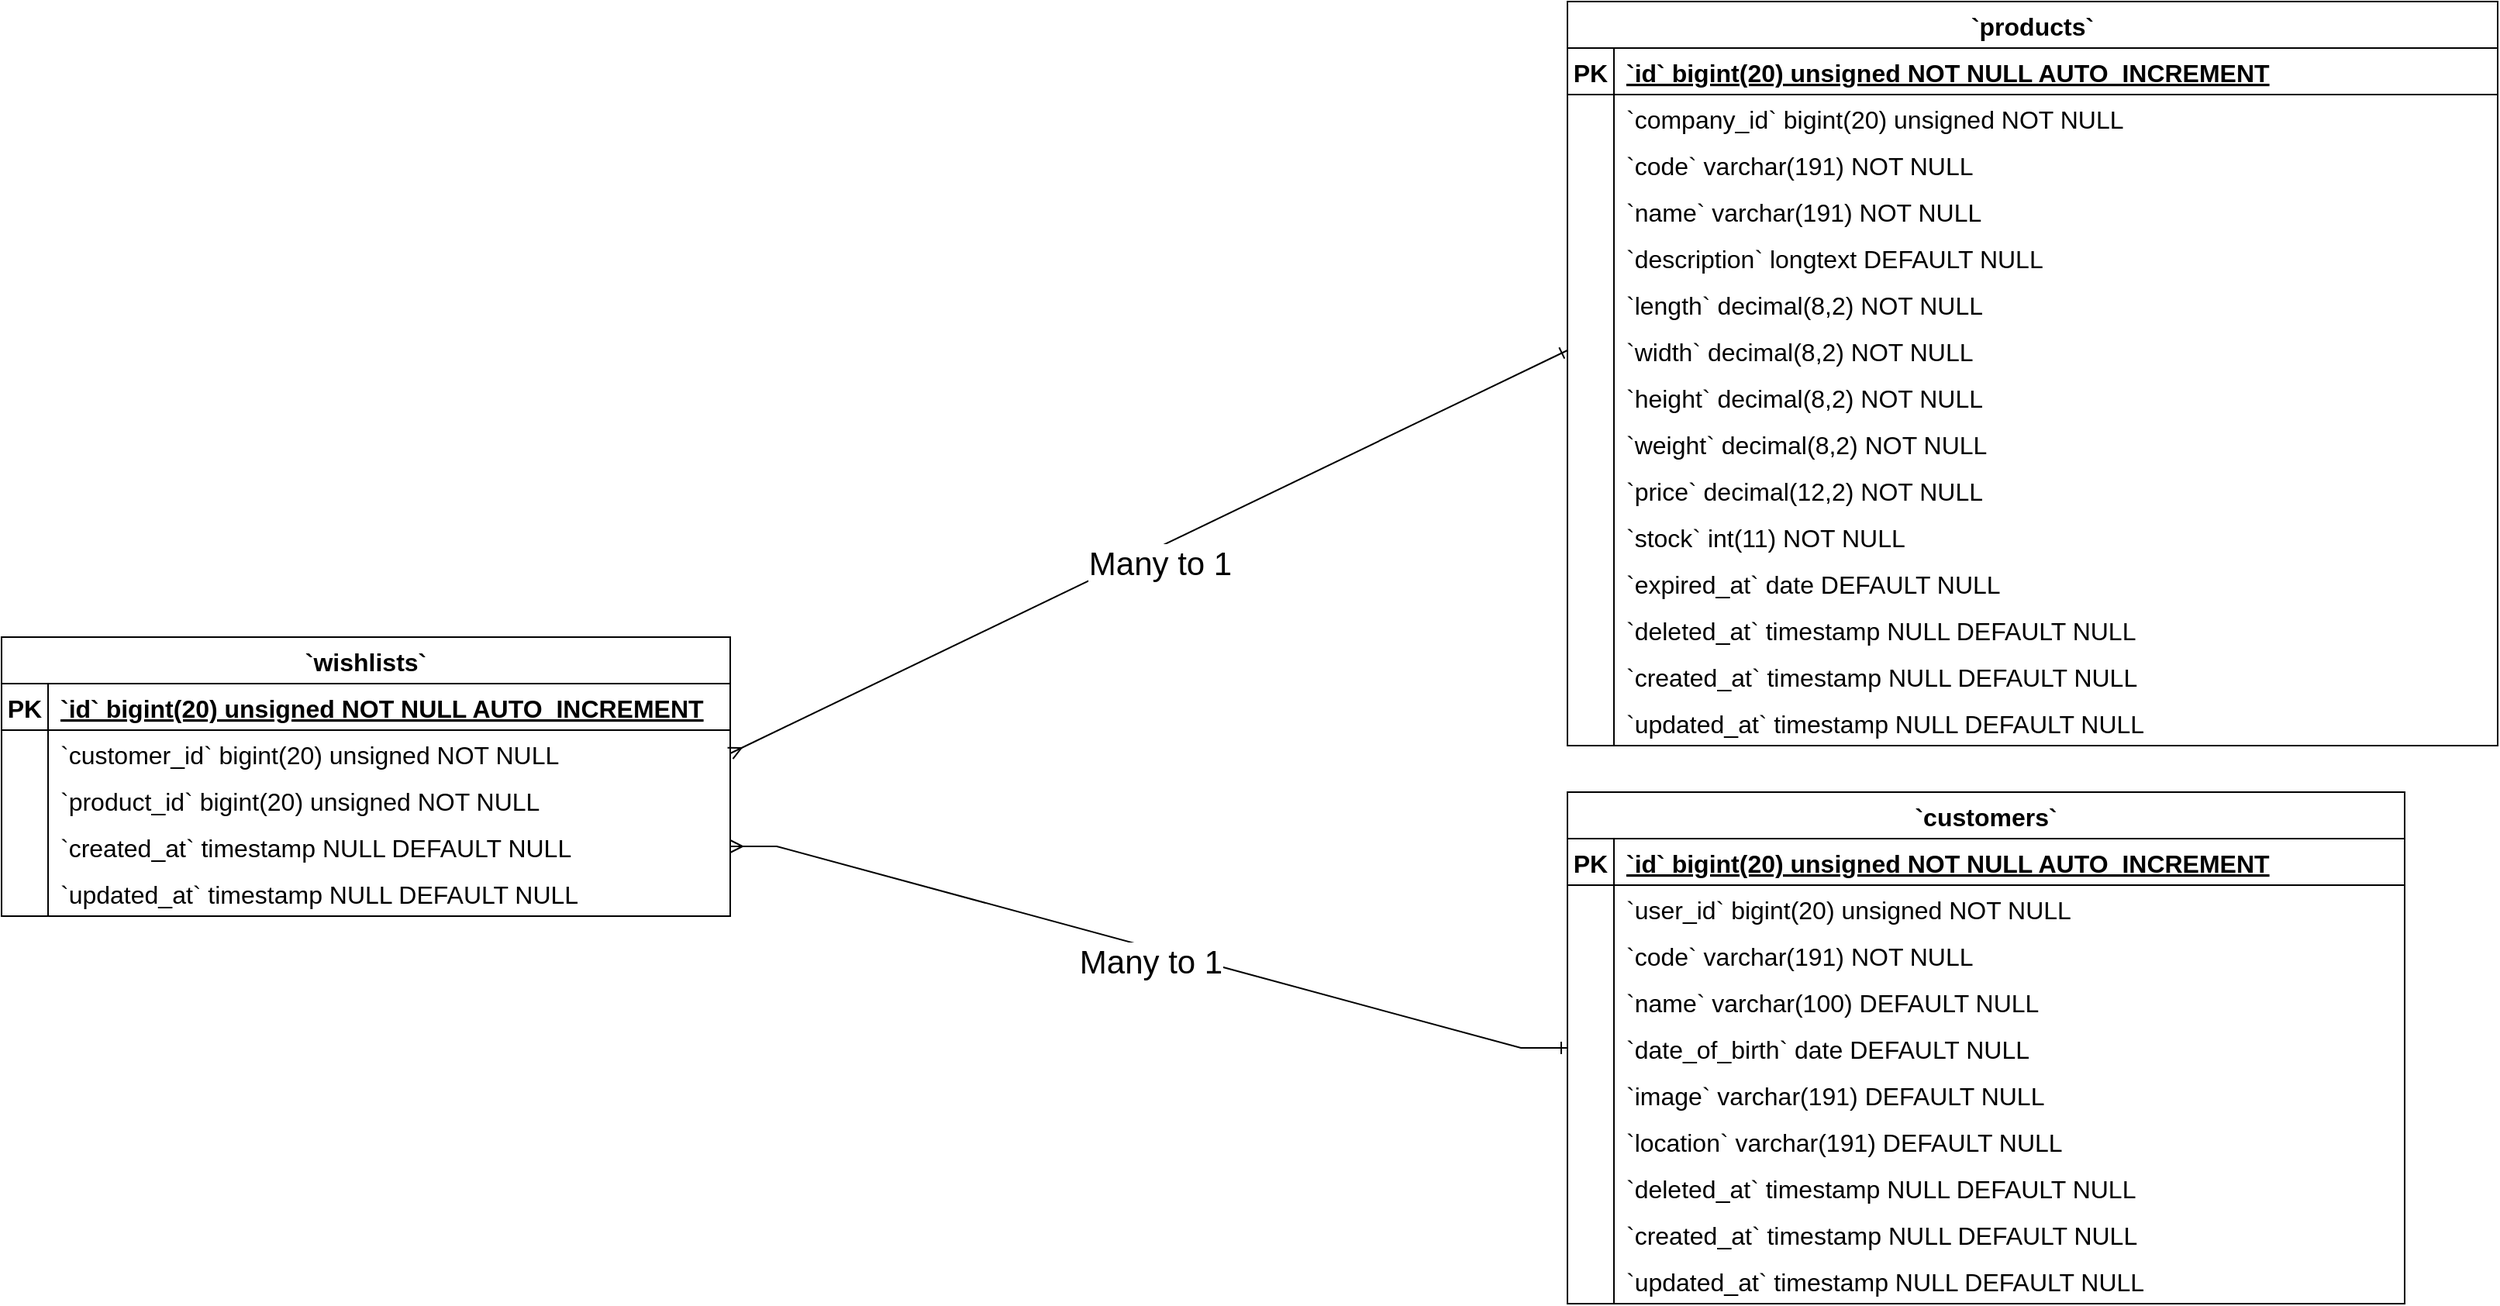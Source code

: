 <mxfile version="24.3.0" type="github">
  <diagram name="Page-1" id="cTg7fm5jRkxxKYKRb6a_">
    <mxGraphModel dx="2284" dy="739" grid="1" gridSize="10" guides="1" tooltips="1" connect="1" arrows="1" fold="1" page="1" pageScale="1" pageWidth="850" pageHeight="1100" math="0" shadow="0">
      <root>
        <mxCell id="0" />
        <mxCell id="1" parent="0" />
        <mxCell id="lL8PIca2jXsSufIU9SgZ-1" value="`wishlists`" style="shape=table;startSize=30;container=1;collapsible=1;childLayout=tableLayout;fixedRows=1;rowLines=0;fontStyle=1;align=center;resizeLast=1;fontSize=16;" parent="1" vertex="1">
          <mxGeometry x="-390" y="430" width="470" height="180" as="geometry" />
        </mxCell>
        <mxCell id="lL8PIca2jXsSufIU9SgZ-2" value="" style="shape=tableRow;horizontal=0;startSize=0;swimlaneHead=0;swimlaneBody=0;fillColor=none;collapsible=0;dropTarget=0;points=[[0,0.5],[1,0.5]];portConstraint=eastwest;strokeColor=inherit;top=0;left=0;right=0;bottom=1;fontSize=16;" parent="lL8PIca2jXsSufIU9SgZ-1" vertex="1">
          <mxGeometry y="30" width="470" height="30" as="geometry" />
        </mxCell>
        <mxCell id="lL8PIca2jXsSufIU9SgZ-3" value="PK" style="shape=partialRectangle;overflow=hidden;connectable=0;fillColor=none;strokeColor=inherit;top=0;left=0;bottom=0;right=0;fontStyle=1;fontSize=16;" parent="lL8PIca2jXsSufIU9SgZ-2" vertex="1">
          <mxGeometry width="30" height="30" as="geometry">
            <mxRectangle width="30" height="30" as="alternateBounds" />
          </mxGeometry>
        </mxCell>
        <mxCell id="lL8PIca2jXsSufIU9SgZ-4" value="`id` bigint(20) unsigned NOT NULL AUTO_INCREMENT" style="shape=partialRectangle;overflow=hidden;connectable=0;fillColor=none;align=left;strokeColor=inherit;top=0;left=0;bottom=0;right=0;spacingLeft=6;fontStyle=5;fontSize=16;" parent="lL8PIca2jXsSufIU9SgZ-2" vertex="1">
          <mxGeometry x="30" width="440" height="30" as="geometry">
            <mxRectangle width="440" height="30" as="alternateBounds" />
          </mxGeometry>
        </mxCell>
        <mxCell id="lL8PIca2jXsSufIU9SgZ-5" value="" style="shape=tableRow;horizontal=0;startSize=0;swimlaneHead=0;swimlaneBody=0;fillColor=none;collapsible=0;dropTarget=0;points=[[0,0.5],[1,0.5]];portConstraint=eastwest;strokeColor=inherit;top=0;left=0;right=0;bottom=0;fontSize=16;" parent="lL8PIca2jXsSufIU9SgZ-1" vertex="1">
          <mxGeometry y="60" width="470" height="30" as="geometry" />
        </mxCell>
        <mxCell id="lL8PIca2jXsSufIU9SgZ-6" value="" style="shape=partialRectangle;overflow=hidden;connectable=0;fillColor=none;strokeColor=inherit;top=0;left=0;bottom=0;right=0;fontSize=16;" parent="lL8PIca2jXsSufIU9SgZ-5" vertex="1">
          <mxGeometry width="30" height="30" as="geometry">
            <mxRectangle width="30" height="30" as="alternateBounds" />
          </mxGeometry>
        </mxCell>
        <mxCell id="lL8PIca2jXsSufIU9SgZ-7" value="`customer_id` bigint(20) unsigned NOT NULL" style="shape=partialRectangle;overflow=hidden;connectable=0;fillColor=none;align=left;strokeColor=inherit;top=0;left=0;bottom=0;right=0;spacingLeft=6;fontSize=16;" parent="lL8PIca2jXsSufIU9SgZ-5" vertex="1">
          <mxGeometry x="30" width="440" height="30" as="geometry">
            <mxRectangle width="440" height="30" as="alternateBounds" />
          </mxGeometry>
        </mxCell>
        <mxCell id="lL8PIca2jXsSufIU9SgZ-8" value="" style="shape=tableRow;horizontal=0;startSize=0;swimlaneHead=0;swimlaneBody=0;fillColor=none;collapsible=0;dropTarget=0;points=[[0,0.5],[1,0.5]];portConstraint=eastwest;strokeColor=inherit;top=0;left=0;right=0;bottom=0;fontSize=16;" parent="lL8PIca2jXsSufIU9SgZ-1" vertex="1">
          <mxGeometry y="90" width="470" height="30" as="geometry" />
        </mxCell>
        <mxCell id="lL8PIca2jXsSufIU9SgZ-9" value="" style="shape=partialRectangle;overflow=hidden;connectable=0;fillColor=none;strokeColor=inherit;top=0;left=0;bottom=0;right=0;fontSize=16;" parent="lL8PIca2jXsSufIU9SgZ-8" vertex="1">
          <mxGeometry width="30" height="30" as="geometry">
            <mxRectangle width="30" height="30" as="alternateBounds" />
          </mxGeometry>
        </mxCell>
        <mxCell id="lL8PIca2jXsSufIU9SgZ-10" value="`product_id` bigint(20) unsigned NOT NULL" style="shape=partialRectangle;overflow=hidden;connectable=0;fillColor=none;align=left;strokeColor=inherit;top=0;left=0;bottom=0;right=0;spacingLeft=6;fontSize=16;" parent="lL8PIca2jXsSufIU9SgZ-8" vertex="1">
          <mxGeometry x="30" width="440" height="30" as="geometry">
            <mxRectangle width="440" height="30" as="alternateBounds" />
          </mxGeometry>
        </mxCell>
        <mxCell id="lL8PIca2jXsSufIU9SgZ-11" value="" style="shape=tableRow;horizontal=0;startSize=0;swimlaneHead=0;swimlaneBody=0;fillColor=none;collapsible=0;dropTarget=0;points=[[0,0.5],[1,0.5]];portConstraint=eastwest;strokeColor=inherit;top=0;left=0;right=0;bottom=0;fontSize=16;" parent="lL8PIca2jXsSufIU9SgZ-1" vertex="1">
          <mxGeometry y="120" width="470" height="30" as="geometry" />
        </mxCell>
        <mxCell id="lL8PIca2jXsSufIU9SgZ-12" value="" style="shape=partialRectangle;overflow=hidden;connectable=0;fillColor=none;strokeColor=inherit;top=0;left=0;bottom=0;right=0;fontSize=16;" parent="lL8PIca2jXsSufIU9SgZ-11" vertex="1">
          <mxGeometry width="30" height="30" as="geometry">
            <mxRectangle width="30" height="30" as="alternateBounds" />
          </mxGeometry>
        </mxCell>
        <mxCell id="lL8PIca2jXsSufIU9SgZ-13" value="`created_at` timestamp NULL DEFAULT NULL" style="shape=partialRectangle;overflow=hidden;connectable=0;fillColor=none;align=left;strokeColor=inherit;top=0;left=0;bottom=0;right=0;spacingLeft=6;fontSize=16;" parent="lL8PIca2jXsSufIU9SgZ-11" vertex="1">
          <mxGeometry x="30" width="440" height="30" as="geometry">
            <mxRectangle width="440" height="30" as="alternateBounds" />
          </mxGeometry>
        </mxCell>
        <mxCell id="lL8PIca2jXsSufIU9SgZ-14" value="" style="shape=tableRow;horizontal=0;startSize=0;swimlaneHead=0;swimlaneBody=0;fillColor=none;collapsible=0;dropTarget=0;points=[[0,0.5],[1,0.5]];portConstraint=eastwest;strokeColor=inherit;top=0;left=0;right=0;bottom=0;fontSize=16;" parent="lL8PIca2jXsSufIU9SgZ-1" vertex="1">
          <mxGeometry y="150" width="470" height="30" as="geometry" />
        </mxCell>
        <mxCell id="lL8PIca2jXsSufIU9SgZ-15" value="" style="shape=partialRectangle;overflow=hidden;connectable=0;fillColor=none;strokeColor=inherit;top=0;left=0;bottom=0;right=0;fontSize=16;" parent="lL8PIca2jXsSufIU9SgZ-14" vertex="1">
          <mxGeometry width="30" height="30" as="geometry">
            <mxRectangle width="30" height="30" as="alternateBounds" />
          </mxGeometry>
        </mxCell>
        <mxCell id="lL8PIca2jXsSufIU9SgZ-16" value="`updated_at` timestamp NULL DEFAULT NULL" style="shape=partialRectangle;overflow=hidden;connectable=0;fillColor=none;align=left;strokeColor=inherit;top=0;left=0;bottom=0;right=0;spacingLeft=6;fontSize=16;" parent="lL8PIca2jXsSufIU9SgZ-14" vertex="1">
          <mxGeometry x="30" width="440" height="30" as="geometry">
            <mxRectangle width="440" height="30" as="alternateBounds" />
          </mxGeometry>
        </mxCell>
        <mxCell id="lL8PIca2jXsSufIU9SgZ-29" value="`customers`" style="shape=table;startSize=30;container=1;collapsible=1;childLayout=tableLayout;fixedRows=1;rowLines=0;fontStyle=1;align=center;resizeLast=1;fontSize=16;" parent="1" vertex="1">
          <mxGeometry x="620" y="530" width="540" height="330" as="geometry" />
        </mxCell>
        <mxCell id="lL8PIca2jXsSufIU9SgZ-30" value="" style="shape=tableRow;horizontal=0;startSize=0;swimlaneHead=0;swimlaneBody=0;fillColor=none;collapsible=0;dropTarget=0;points=[[0,0.5],[1,0.5]];portConstraint=eastwest;strokeColor=inherit;top=0;left=0;right=0;bottom=1;fontSize=16;" parent="lL8PIca2jXsSufIU9SgZ-29" vertex="1">
          <mxGeometry y="30" width="540" height="30" as="geometry" />
        </mxCell>
        <mxCell id="lL8PIca2jXsSufIU9SgZ-31" value="PK" style="shape=partialRectangle;overflow=hidden;connectable=0;fillColor=none;strokeColor=inherit;top=0;left=0;bottom=0;right=0;fontStyle=1;fontSize=16;" parent="lL8PIca2jXsSufIU9SgZ-30" vertex="1">
          <mxGeometry width="30" height="30" as="geometry">
            <mxRectangle width="30" height="30" as="alternateBounds" />
          </mxGeometry>
        </mxCell>
        <mxCell id="lL8PIca2jXsSufIU9SgZ-32" value="`id` bigint(20) unsigned NOT NULL AUTO_INCREMENT" style="shape=partialRectangle;overflow=hidden;connectable=0;fillColor=none;align=left;strokeColor=inherit;top=0;left=0;bottom=0;right=0;spacingLeft=6;fontStyle=5;fontSize=16;" parent="lL8PIca2jXsSufIU9SgZ-30" vertex="1">
          <mxGeometry x="30" width="510" height="30" as="geometry">
            <mxRectangle width="510" height="30" as="alternateBounds" />
          </mxGeometry>
        </mxCell>
        <mxCell id="lL8PIca2jXsSufIU9SgZ-33" value="" style="shape=tableRow;horizontal=0;startSize=0;swimlaneHead=0;swimlaneBody=0;fillColor=none;collapsible=0;dropTarget=0;points=[[0,0.5],[1,0.5]];portConstraint=eastwest;strokeColor=inherit;top=0;left=0;right=0;bottom=0;fontSize=16;" parent="lL8PIca2jXsSufIU9SgZ-29" vertex="1">
          <mxGeometry y="60" width="540" height="30" as="geometry" />
        </mxCell>
        <mxCell id="lL8PIca2jXsSufIU9SgZ-34" value="" style="shape=partialRectangle;overflow=hidden;connectable=0;fillColor=none;strokeColor=inherit;top=0;left=0;bottom=0;right=0;fontSize=16;" parent="lL8PIca2jXsSufIU9SgZ-33" vertex="1">
          <mxGeometry width="30" height="30" as="geometry">
            <mxRectangle width="30" height="30" as="alternateBounds" />
          </mxGeometry>
        </mxCell>
        <mxCell id="lL8PIca2jXsSufIU9SgZ-35" value="`user_id` bigint(20) unsigned NOT NULL" style="shape=partialRectangle;overflow=hidden;connectable=0;fillColor=none;align=left;strokeColor=inherit;top=0;left=0;bottom=0;right=0;spacingLeft=6;fontSize=16;" parent="lL8PIca2jXsSufIU9SgZ-33" vertex="1">
          <mxGeometry x="30" width="510" height="30" as="geometry">
            <mxRectangle width="510" height="30" as="alternateBounds" />
          </mxGeometry>
        </mxCell>
        <mxCell id="lL8PIca2jXsSufIU9SgZ-36" value="" style="shape=tableRow;horizontal=0;startSize=0;swimlaneHead=0;swimlaneBody=0;fillColor=none;collapsible=0;dropTarget=0;points=[[0,0.5],[1,0.5]];portConstraint=eastwest;strokeColor=inherit;top=0;left=0;right=0;bottom=0;fontSize=16;" parent="lL8PIca2jXsSufIU9SgZ-29" vertex="1">
          <mxGeometry y="90" width="540" height="30" as="geometry" />
        </mxCell>
        <mxCell id="lL8PIca2jXsSufIU9SgZ-37" value="" style="shape=partialRectangle;overflow=hidden;connectable=0;fillColor=none;strokeColor=inherit;top=0;left=0;bottom=0;right=0;fontSize=16;" parent="lL8PIca2jXsSufIU9SgZ-36" vertex="1">
          <mxGeometry width="30" height="30" as="geometry">
            <mxRectangle width="30" height="30" as="alternateBounds" />
          </mxGeometry>
        </mxCell>
        <mxCell id="lL8PIca2jXsSufIU9SgZ-38" value="`code` varchar(191) NOT NULL" style="shape=partialRectangle;overflow=hidden;connectable=0;fillColor=none;align=left;strokeColor=inherit;top=0;left=0;bottom=0;right=0;spacingLeft=6;fontSize=16;" parent="lL8PIca2jXsSufIU9SgZ-36" vertex="1">
          <mxGeometry x="30" width="510" height="30" as="geometry">
            <mxRectangle width="510" height="30" as="alternateBounds" />
          </mxGeometry>
        </mxCell>
        <mxCell id="lL8PIca2jXsSufIU9SgZ-39" value="" style="shape=tableRow;horizontal=0;startSize=0;swimlaneHead=0;swimlaneBody=0;fillColor=none;collapsible=0;dropTarget=0;points=[[0,0.5],[1,0.5]];portConstraint=eastwest;strokeColor=inherit;top=0;left=0;right=0;bottom=0;fontSize=16;" parent="lL8PIca2jXsSufIU9SgZ-29" vertex="1">
          <mxGeometry y="120" width="540" height="30" as="geometry" />
        </mxCell>
        <mxCell id="lL8PIca2jXsSufIU9SgZ-40" value="" style="shape=partialRectangle;overflow=hidden;connectable=0;fillColor=none;strokeColor=inherit;top=0;left=0;bottom=0;right=0;fontSize=16;" parent="lL8PIca2jXsSufIU9SgZ-39" vertex="1">
          <mxGeometry width="30" height="30" as="geometry">
            <mxRectangle width="30" height="30" as="alternateBounds" />
          </mxGeometry>
        </mxCell>
        <mxCell id="lL8PIca2jXsSufIU9SgZ-41" value="`name` varchar(100) DEFAULT NULL" style="shape=partialRectangle;overflow=hidden;connectable=0;fillColor=none;align=left;strokeColor=inherit;top=0;left=0;bottom=0;right=0;spacingLeft=6;fontSize=16;" parent="lL8PIca2jXsSufIU9SgZ-39" vertex="1">
          <mxGeometry x="30" width="510" height="30" as="geometry">
            <mxRectangle width="510" height="30" as="alternateBounds" />
          </mxGeometry>
        </mxCell>
        <mxCell id="lL8PIca2jXsSufIU9SgZ-42" value="" style="shape=tableRow;horizontal=0;startSize=0;swimlaneHead=0;swimlaneBody=0;fillColor=none;collapsible=0;dropTarget=0;points=[[0,0.5],[1,0.5]];portConstraint=eastwest;strokeColor=inherit;top=0;left=0;right=0;bottom=0;fontSize=16;" parent="lL8PIca2jXsSufIU9SgZ-29" vertex="1">
          <mxGeometry y="150" width="540" height="30" as="geometry" />
        </mxCell>
        <mxCell id="lL8PIca2jXsSufIU9SgZ-43" value="" style="shape=partialRectangle;overflow=hidden;connectable=0;fillColor=none;strokeColor=inherit;top=0;left=0;bottom=0;right=0;fontSize=16;" parent="lL8PIca2jXsSufIU9SgZ-42" vertex="1">
          <mxGeometry width="30" height="30" as="geometry">
            <mxRectangle width="30" height="30" as="alternateBounds" />
          </mxGeometry>
        </mxCell>
        <mxCell id="lL8PIca2jXsSufIU9SgZ-44" value="`date_of_birth` date DEFAULT NULL" style="shape=partialRectangle;overflow=hidden;connectable=0;fillColor=none;align=left;strokeColor=inherit;top=0;left=0;bottom=0;right=0;spacingLeft=6;fontSize=16;" parent="lL8PIca2jXsSufIU9SgZ-42" vertex="1">
          <mxGeometry x="30" width="510" height="30" as="geometry">
            <mxRectangle width="510" height="30" as="alternateBounds" />
          </mxGeometry>
        </mxCell>
        <mxCell id="lL8PIca2jXsSufIU9SgZ-45" value="" style="shape=tableRow;horizontal=0;startSize=0;swimlaneHead=0;swimlaneBody=0;fillColor=none;collapsible=0;dropTarget=0;points=[[0,0.5],[1,0.5]];portConstraint=eastwest;strokeColor=inherit;top=0;left=0;right=0;bottom=0;fontSize=16;" parent="lL8PIca2jXsSufIU9SgZ-29" vertex="1">
          <mxGeometry y="180" width="540" height="30" as="geometry" />
        </mxCell>
        <mxCell id="lL8PIca2jXsSufIU9SgZ-46" value="" style="shape=partialRectangle;overflow=hidden;connectable=0;fillColor=none;strokeColor=inherit;top=0;left=0;bottom=0;right=0;fontSize=16;" parent="lL8PIca2jXsSufIU9SgZ-45" vertex="1">
          <mxGeometry width="30" height="30" as="geometry">
            <mxRectangle width="30" height="30" as="alternateBounds" />
          </mxGeometry>
        </mxCell>
        <mxCell id="lL8PIca2jXsSufIU9SgZ-47" value="`image` varchar(191) DEFAULT NULL" style="shape=partialRectangle;overflow=hidden;connectable=0;fillColor=none;align=left;strokeColor=inherit;top=0;left=0;bottom=0;right=0;spacingLeft=6;fontSize=16;" parent="lL8PIca2jXsSufIU9SgZ-45" vertex="1">
          <mxGeometry x="30" width="510" height="30" as="geometry">
            <mxRectangle width="510" height="30" as="alternateBounds" />
          </mxGeometry>
        </mxCell>
        <mxCell id="lL8PIca2jXsSufIU9SgZ-48" value="" style="shape=tableRow;horizontal=0;startSize=0;swimlaneHead=0;swimlaneBody=0;fillColor=none;collapsible=0;dropTarget=0;points=[[0,0.5],[1,0.5]];portConstraint=eastwest;strokeColor=inherit;top=0;left=0;right=0;bottom=0;fontSize=16;" parent="lL8PIca2jXsSufIU9SgZ-29" vertex="1">
          <mxGeometry y="210" width="540" height="30" as="geometry" />
        </mxCell>
        <mxCell id="lL8PIca2jXsSufIU9SgZ-49" value="" style="shape=partialRectangle;overflow=hidden;connectable=0;fillColor=none;strokeColor=inherit;top=0;left=0;bottom=0;right=0;fontSize=16;" parent="lL8PIca2jXsSufIU9SgZ-48" vertex="1">
          <mxGeometry width="30" height="30" as="geometry">
            <mxRectangle width="30" height="30" as="alternateBounds" />
          </mxGeometry>
        </mxCell>
        <mxCell id="lL8PIca2jXsSufIU9SgZ-50" value="`location` varchar(191) DEFAULT NULL" style="shape=partialRectangle;overflow=hidden;connectable=0;fillColor=none;align=left;strokeColor=inherit;top=0;left=0;bottom=0;right=0;spacingLeft=6;fontSize=16;" parent="lL8PIca2jXsSufIU9SgZ-48" vertex="1">
          <mxGeometry x="30" width="510" height="30" as="geometry">
            <mxRectangle width="510" height="30" as="alternateBounds" />
          </mxGeometry>
        </mxCell>
        <mxCell id="lL8PIca2jXsSufIU9SgZ-51" value="" style="shape=tableRow;horizontal=0;startSize=0;swimlaneHead=0;swimlaneBody=0;fillColor=none;collapsible=0;dropTarget=0;points=[[0,0.5],[1,0.5]];portConstraint=eastwest;strokeColor=inherit;top=0;left=0;right=0;bottom=0;fontSize=16;" parent="lL8PIca2jXsSufIU9SgZ-29" vertex="1">
          <mxGeometry y="240" width="540" height="30" as="geometry" />
        </mxCell>
        <mxCell id="lL8PIca2jXsSufIU9SgZ-52" value="" style="shape=partialRectangle;overflow=hidden;connectable=0;fillColor=none;strokeColor=inherit;top=0;left=0;bottom=0;right=0;fontSize=16;" parent="lL8PIca2jXsSufIU9SgZ-51" vertex="1">
          <mxGeometry width="30" height="30" as="geometry">
            <mxRectangle width="30" height="30" as="alternateBounds" />
          </mxGeometry>
        </mxCell>
        <mxCell id="lL8PIca2jXsSufIU9SgZ-53" value="`deleted_at` timestamp NULL DEFAULT NULL" style="shape=partialRectangle;overflow=hidden;connectable=0;fillColor=none;align=left;strokeColor=inherit;top=0;left=0;bottom=0;right=0;spacingLeft=6;fontSize=16;" parent="lL8PIca2jXsSufIU9SgZ-51" vertex="1">
          <mxGeometry x="30" width="510" height="30" as="geometry">
            <mxRectangle width="510" height="30" as="alternateBounds" />
          </mxGeometry>
        </mxCell>
        <mxCell id="lL8PIca2jXsSufIU9SgZ-54" value="" style="shape=tableRow;horizontal=0;startSize=0;swimlaneHead=0;swimlaneBody=0;fillColor=none;collapsible=0;dropTarget=0;points=[[0,0.5],[1,0.5]];portConstraint=eastwest;strokeColor=inherit;top=0;left=0;right=0;bottom=0;fontSize=16;" parent="lL8PIca2jXsSufIU9SgZ-29" vertex="1">
          <mxGeometry y="270" width="540" height="30" as="geometry" />
        </mxCell>
        <mxCell id="lL8PIca2jXsSufIU9SgZ-55" value="" style="shape=partialRectangle;overflow=hidden;connectable=0;fillColor=none;strokeColor=inherit;top=0;left=0;bottom=0;right=0;fontSize=16;" parent="lL8PIca2jXsSufIU9SgZ-54" vertex="1">
          <mxGeometry width="30" height="30" as="geometry">
            <mxRectangle width="30" height="30" as="alternateBounds" />
          </mxGeometry>
        </mxCell>
        <mxCell id="lL8PIca2jXsSufIU9SgZ-56" value="`created_at` timestamp NULL DEFAULT NULL" style="shape=partialRectangle;overflow=hidden;connectable=0;fillColor=none;align=left;strokeColor=inherit;top=0;left=0;bottom=0;right=0;spacingLeft=6;fontSize=16;" parent="lL8PIca2jXsSufIU9SgZ-54" vertex="1">
          <mxGeometry x="30" width="510" height="30" as="geometry">
            <mxRectangle width="510" height="30" as="alternateBounds" />
          </mxGeometry>
        </mxCell>
        <mxCell id="lL8PIca2jXsSufIU9SgZ-57" value="" style="shape=tableRow;horizontal=0;startSize=0;swimlaneHead=0;swimlaneBody=0;fillColor=none;collapsible=0;dropTarget=0;points=[[0,0.5],[1,0.5]];portConstraint=eastwest;strokeColor=inherit;top=0;left=0;right=0;bottom=0;fontSize=16;" parent="lL8PIca2jXsSufIU9SgZ-29" vertex="1">
          <mxGeometry y="300" width="540" height="30" as="geometry" />
        </mxCell>
        <mxCell id="lL8PIca2jXsSufIU9SgZ-58" value="" style="shape=partialRectangle;overflow=hidden;connectable=0;fillColor=none;strokeColor=inherit;top=0;left=0;bottom=0;right=0;fontSize=16;" parent="lL8PIca2jXsSufIU9SgZ-57" vertex="1">
          <mxGeometry width="30" height="30" as="geometry">
            <mxRectangle width="30" height="30" as="alternateBounds" />
          </mxGeometry>
        </mxCell>
        <mxCell id="lL8PIca2jXsSufIU9SgZ-59" value="`updated_at` timestamp NULL DEFAULT NULL" style="shape=partialRectangle;overflow=hidden;connectable=0;fillColor=none;align=left;strokeColor=inherit;top=0;left=0;bottom=0;right=0;spacingLeft=6;fontSize=16;" parent="lL8PIca2jXsSufIU9SgZ-57" vertex="1">
          <mxGeometry x="30" width="510" height="30" as="geometry">
            <mxRectangle width="510" height="30" as="alternateBounds" />
          </mxGeometry>
        </mxCell>
        <mxCell id="lL8PIca2jXsSufIU9SgZ-69" value="`products`" style="shape=table;startSize=30;container=1;collapsible=1;childLayout=tableLayout;fixedRows=1;rowLines=0;fontStyle=1;align=center;resizeLast=1;fontSize=16;" parent="1" vertex="1">
          <mxGeometry x="620" y="20" width="600" height="480" as="geometry" />
        </mxCell>
        <mxCell id="lL8PIca2jXsSufIU9SgZ-70" value="" style="shape=tableRow;horizontal=0;startSize=0;swimlaneHead=0;swimlaneBody=0;fillColor=none;collapsible=0;dropTarget=0;points=[[0,0.5],[1,0.5]];portConstraint=eastwest;strokeColor=inherit;top=0;left=0;right=0;bottom=1;fontSize=16;" parent="lL8PIca2jXsSufIU9SgZ-69" vertex="1">
          <mxGeometry y="30" width="600" height="30" as="geometry" />
        </mxCell>
        <mxCell id="lL8PIca2jXsSufIU9SgZ-71" value="PK" style="shape=partialRectangle;overflow=hidden;connectable=0;fillColor=none;strokeColor=inherit;top=0;left=0;bottom=0;right=0;fontStyle=1;fontSize=16;" parent="lL8PIca2jXsSufIU9SgZ-70" vertex="1">
          <mxGeometry width="30" height="30" as="geometry">
            <mxRectangle width="30" height="30" as="alternateBounds" />
          </mxGeometry>
        </mxCell>
        <mxCell id="lL8PIca2jXsSufIU9SgZ-72" value="`id` bigint(20) unsigned NOT NULL AUTO_INCREMENT" style="shape=partialRectangle;overflow=hidden;connectable=0;fillColor=none;align=left;strokeColor=inherit;top=0;left=0;bottom=0;right=0;spacingLeft=6;fontStyle=5;fontSize=16;" parent="lL8PIca2jXsSufIU9SgZ-70" vertex="1">
          <mxGeometry x="30" width="570" height="30" as="geometry">
            <mxRectangle width="570" height="30" as="alternateBounds" />
          </mxGeometry>
        </mxCell>
        <mxCell id="lL8PIca2jXsSufIU9SgZ-73" value="" style="shape=tableRow;horizontal=0;startSize=0;swimlaneHead=0;swimlaneBody=0;fillColor=none;collapsible=0;dropTarget=0;points=[[0,0.5],[1,0.5]];portConstraint=eastwest;strokeColor=inherit;top=0;left=0;right=0;bottom=0;fontSize=16;" parent="lL8PIca2jXsSufIU9SgZ-69" vertex="1">
          <mxGeometry y="60" width="600" height="30" as="geometry" />
        </mxCell>
        <mxCell id="lL8PIca2jXsSufIU9SgZ-74" value="" style="shape=partialRectangle;overflow=hidden;connectable=0;fillColor=none;strokeColor=inherit;top=0;left=0;bottom=0;right=0;fontSize=16;" parent="lL8PIca2jXsSufIU9SgZ-73" vertex="1">
          <mxGeometry width="30" height="30" as="geometry">
            <mxRectangle width="30" height="30" as="alternateBounds" />
          </mxGeometry>
        </mxCell>
        <mxCell id="lL8PIca2jXsSufIU9SgZ-75" value="`company_id` bigint(20) unsigned NOT NULL" style="shape=partialRectangle;overflow=hidden;connectable=0;fillColor=none;align=left;strokeColor=inherit;top=0;left=0;bottom=0;right=0;spacingLeft=6;fontSize=16;" parent="lL8PIca2jXsSufIU9SgZ-73" vertex="1">
          <mxGeometry x="30" width="570" height="30" as="geometry">
            <mxRectangle width="570" height="30" as="alternateBounds" />
          </mxGeometry>
        </mxCell>
        <mxCell id="lL8PIca2jXsSufIU9SgZ-76" value="" style="shape=tableRow;horizontal=0;startSize=0;swimlaneHead=0;swimlaneBody=0;fillColor=none;collapsible=0;dropTarget=0;points=[[0,0.5],[1,0.5]];portConstraint=eastwest;strokeColor=inherit;top=0;left=0;right=0;bottom=0;fontSize=16;" parent="lL8PIca2jXsSufIU9SgZ-69" vertex="1">
          <mxGeometry y="90" width="600" height="30" as="geometry" />
        </mxCell>
        <mxCell id="lL8PIca2jXsSufIU9SgZ-77" value="" style="shape=partialRectangle;overflow=hidden;connectable=0;fillColor=none;strokeColor=inherit;top=0;left=0;bottom=0;right=0;fontSize=16;" parent="lL8PIca2jXsSufIU9SgZ-76" vertex="1">
          <mxGeometry width="30" height="30" as="geometry">
            <mxRectangle width="30" height="30" as="alternateBounds" />
          </mxGeometry>
        </mxCell>
        <mxCell id="lL8PIca2jXsSufIU9SgZ-78" value="`code` varchar(191) NOT NULL" style="shape=partialRectangle;overflow=hidden;connectable=0;fillColor=none;align=left;strokeColor=inherit;top=0;left=0;bottom=0;right=0;spacingLeft=6;fontSize=16;" parent="lL8PIca2jXsSufIU9SgZ-76" vertex="1">
          <mxGeometry x="30" width="570" height="30" as="geometry">
            <mxRectangle width="570" height="30" as="alternateBounds" />
          </mxGeometry>
        </mxCell>
        <mxCell id="lL8PIca2jXsSufIU9SgZ-79" value="" style="shape=tableRow;horizontal=0;startSize=0;swimlaneHead=0;swimlaneBody=0;fillColor=none;collapsible=0;dropTarget=0;points=[[0,0.5],[1,0.5]];portConstraint=eastwest;strokeColor=inherit;top=0;left=0;right=0;bottom=0;fontSize=16;" parent="lL8PIca2jXsSufIU9SgZ-69" vertex="1">
          <mxGeometry y="120" width="600" height="30" as="geometry" />
        </mxCell>
        <mxCell id="lL8PIca2jXsSufIU9SgZ-80" value="" style="shape=partialRectangle;overflow=hidden;connectable=0;fillColor=none;strokeColor=inherit;top=0;left=0;bottom=0;right=0;fontSize=16;" parent="lL8PIca2jXsSufIU9SgZ-79" vertex="1">
          <mxGeometry width="30" height="30" as="geometry">
            <mxRectangle width="30" height="30" as="alternateBounds" />
          </mxGeometry>
        </mxCell>
        <mxCell id="lL8PIca2jXsSufIU9SgZ-81" value="`name` varchar(191) NOT NULL" style="shape=partialRectangle;overflow=hidden;connectable=0;fillColor=none;align=left;strokeColor=inherit;top=0;left=0;bottom=0;right=0;spacingLeft=6;fontSize=16;" parent="lL8PIca2jXsSufIU9SgZ-79" vertex="1">
          <mxGeometry x="30" width="570" height="30" as="geometry">
            <mxRectangle width="570" height="30" as="alternateBounds" />
          </mxGeometry>
        </mxCell>
        <mxCell id="lL8PIca2jXsSufIU9SgZ-82" value="" style="shape=tableRow;horizontal=0;startSize=0;swimlaneHead=0;swimlaneBody=0;fillColor=none;collapsible=0;dropTarget=0;points=[[0,0.5],[1,0.5]];portConstraint=eastwest;strokeColor=inherit;top=0;left=0;right=0;bottom=0;fontSize=16;" parent="lL8PIca2jXsSufIU9SgZ-69" vertex="1">
          <mxGeometry y="150" width="600" height="30" as="geometry" />
        </mxCell>
        <mxCell id="lL8PIca2jXsSufIU9SgZ-83" value="" style="shape=partialRectangle;overflow=hidden;connectable=0;fillColor=none;strokeColor=inherit;top=0;left=0;bottom=0;right=0;fontSize=16;" parent="lL8PIca2jXsSufIU9SgZ-82" vertex="1">
          <mxGeometry width="30" height="30" as="geometry">
            <mxRectangle width="30" height="30" as="alternateBounds" />
          </mxGeometry>
        </mxCell>
        <mxCell id="lL8PIca2jXsSufIU9SgZ-84" value="`description` longtext DEFAULT NULL" style="shape=partialRectangle;overflow=hidden;connectable=0;fillColor=none;align=left;strokeColor=inherit;top=0;left=0;bottom=0;right=0;spacingLeft=6;fontSize=16;" parent="lL8PIca2jXsSufIU9SgZ-82" vertex="1">
          <mxGeometry x="30" width="570" height="30" as="geometry">
            <mxRectangle width="570" height="30" as="alternateBounds" />
          </mxGeometry>
        </mxCell>
        <mxCell id="lL8PIca2jXsSufIU9SgZ-85" value="" style="shape=tableRow;horizontal=0;startSize=0;swimlaneHead=0;swimlaneBody=0;fillColor=none;collapsible=0;dropTarget=0;points=[[0,0.5],[1,0.5]];portConstraint=eastwest;strokeColor=inherit;top=0;left=0;right=0;bottom=0;fontSize=16;" parent="lL8PIca2jXsSufIU9SgZ-69" vertex="1">
          <mxGeometry y="180" width="600" height="30" as="geometry" />
        </mxCell>
        <mxCell id="lL8PIca2jXsSufIU9SgZ-86" value="" style="shape=partialRectangle;overflow=hidden;connectable=0;fillColor=none;strokeColor=inherit;top=0;left=0;bottom=0;right=0;fontSize=16;" parent="lL8PIca2jXsSufIU9SgZ-85" vertex="1">
          <mxGeometry width="30" height="30" as="geometry">
            <mxRectangle width="30" height="30" as="alternateBounds" />
          </mxGeometry>
        </mxCell>
        <mxCell id="lL8PIca2jXsSufIU9SgZ-87" value="`length` decimal(8,2) NOT NULL" style="shape=partialRectangle;overflow=hidden;connectable=0;fillColor=none;align=left;strokeColor=inherit;top=0;left=0;bottom=0;right=0;spacingLeft=6;fontSize=16;" parent="lL8PIca2jXsSufIU9SgZ-85" vertex="1">
          <mxGeometry x="30" width="570" height="30" as="geometry">
            <mxRectangle width="570" height="30" as="alternateBounds" />
          </mxGeometry>
        </mxCell>
        <mxCell id="lL8PIca2jXsSufIU9SgZ-88" value="" style="shape=tableRow;horizontal=0;startSize=0;swimlaneHead=0;swimlaneBody=0;fillColor=none;collapsible=0;dropTarget=0;points=[[0,0.5],[1,0.5]];portConstraint=eastwest;strokeColor=inherit;top=0;left=0;right=0;bottom=0;fontSize=16;" parent="lL8PIca2jXsSufIU9SgZ-69" vertex="1">
          <mxGeometry y="210" width="600" height="30" as="geometry" />
        </mxCell>
        <mxCell id="lL8PIca2jXsSufIU9SgZ-89" value="" style="shape=partialRectangle;overflow=hidden;connectable=0;fillColor=none;strokeColor=inherit;top=0;left=0;bottom=0;right=0;fontSize=16;" parent="lL8PIca2jXsSufIU9SgZ-88" vertex="1">
          <mxGeometry width="30" height="30" as="geometry">
            <mxRectangle width="30" height="30" as="alternateBounds" />
          </mxGeometry>
        </mxCell>
        <mxCell id="lL8PIca2jXsSufIU9SgZ-90" value="`width` decimal(8,2) NOT NULL" style="shape=partialRectangle;overflow=hidden;connectable=0;fillColor=none;align=left;strokeColor=inherit;top=0;left=0;bottom=0;right=0;spacingLeft=6;fontSize=16;" parent="lL8PIca2jXsSufIU9SgZ-88" vertex="1">
          <mxGeometry x="30" width="570" height="30" as="geometry">
            <mxRectangle width="570" height="30" as="alternateBounds" />
          </mxGeometry>
        </mxCell>
        <mxCell id="lL8PIca2jXsSufIU9SgZ-91" value="" style="shape=tableRow;horizontal=0;startSize=0;swimlaneHead=0;swimlaneBody=0;fillColor=none;collapsible=0;dropTarget=0;points=[[0,0.5],[1,0.5]];portConstraint=eastwest;strokeColor=inherit;top=0;left=0;right=0;bottom=0;fontSize=16;" parent="lL8PIca2jXsSufIU9SgZ-69" vertex="1">
          <mxGeometry y="240" width="600" height="30" as="geometry" />
        </mxCell>
        <mxCell id="lL8PIca2jXsSufIU9SgZ-92" value="" style="shape=partialRectangle;overflow=hidden;connectable=0;fillColor=none;strokeColor=inherit;top=0;left=0;bottom=0;right=0;fontSize=16;" parent="lL8PIca2jXsSufIU9SgZ-91" vertex="1">
          <mxGeometry width="30" height="30" as="geometry">
            <mxRectangle width="30" height="30" as="alternateBounds" />
          </mxGeometry>
        </mxCell>
        <mxCell id="lL8PIca2jXsSufIU9SgZ-93" value="`height` decimal(8,2) NOT NULL" style="shape=partialRectangle;overflow=hidden;connectable=0;fillColor=none;align=left;strokeColor=inherit;top=0;left=0;bottom=0;right=0;spacingLeft=6;fontSize=16;" parent="lL8PIca2jXsSufIU9SgZ-91" vertex="1">
          <mxGeometry x="30" width="570" height="30" as="geometry">
            <mxRectangle width="570" height="30" as="alternateBounds" />
          </mxGeometry>
        </mxCell>
        <mxCell id="lL8PIca2jXsSufIU9SgZ-94" value="" style="shape=tableRow;horizontal=0;startSize=0;swimlaneHead=0;swimlaneBody=0;fillColor=none;collapsible=0;dropTarget=0;points=[[0,0.5],[1,0.5]];portConstraint=eastwest;strokeColor=inherit;top=0;left=0;right=0;bottom=0;fontSize=16;" parent="lL8PIca2jXsSufIU9SgZ-69" vertex="1">
          <mxGeometry y="270" width="600" height="30" as="geometry" />
        </mxCell>
        <mxCell id="lL8PIca2jXsSufIU9SgZ-95" value="" style="shape=partialRectangle;overflow=hidden;connectable=0;fillColor=none;strokeColor=inherit;top=0;left=0;bottom=0;right=0;fontSize=16;" parent="lL8PIca2jXsSufIU9SgZ-94" vertex="1">
          <mxGeometry width="30" height="30" as="geometry">
            <mxRectangle width="30" height="30" as="alternateBounds" />
          </mxGeometry>
        </mxCell>
        <mxCell id="lL8PIca2jXsSufIU9SgZ-96" value="`weight` decimal(8,2) NOT NULL" style="shape=partialRectangle;overflow=hidden;connectable=0;fillColor=none;align=left;strokeColor=inherit;top=0;left=0;bottom=0;right=0;spacingLeft=6;fontSize=16;" parent="lL8PIca2jXsSufIU9SgZ-94" vertex="1">
          <mxGeometry x="30" width="570" height="30" as="geometry">
            <mxRectangle width="570" height="30" as="alternateBounds" />
          </mxGeometry>
        </mxCell>
        <mxCell id="lL8PIca2jXsSufIU9SgZ-97" value="" style="shape=tableRow;horizontal=0;startSize=0;swimlaneHead=0;swimlaneBody=0;fillColor=none;collapsible=0;dropTarget=0;points=[[0,0.5],[1,0.5]];portConstraint=eastwest;strokeColor=inherit;top=0;left=0;right=0;bottom=0;fontSize=16;" parent="lL8PIca2jXsSufIU9SgZ-69" vertex="1">
          <mxGeometry y="300" width="600" height="30" as="geometry" />
        </mxCell>
        <mxCell id="lL8PIca2jXsSufIU9SgZ-98" value="" style="shape=partialRectangle;overflow=hidden;connectable=0;fillColor=none;strokeColor=inherit;top=0;left=0;bottom=0;right=0;fontSize=16;" parent="lL8PIca2jXsSufIU9SgZ-97" vertex="1">
          <mxGeometry width="30" height="30" as="geometry">
            <mxRectangle width="30" height="30" as="alternateBounds" />
          </mxGeometry>
        </mxCell>
        <mxCell id="lL8PIca2jXsSufIU9SgZ-99" value="`price` decimal(12,2) NOT NULL" style="shape=partialRectangle;overflow=hidden;connectable=0;fillColor=none;align=left;strokeColor=inherit;top=0;left=0;bottom=0;right=0;spacingLeft=6;fontSize=16;" parent="lL8PIca2jXsSufIU9SgZ-97" vertex="1">
          <mxGeometry x="30" width="570" height="30" as="geometry">
            <mxRectangle width="570" height="30" as="alternateBounds" />
          </mxGeometry>
        </mxCell>
        <mxCell id="lL8PIca2jXsSufIU9SgZ-100" value="" style="shape=tableRow;horizontal=0;startSize=0;swimlaneHead=0;swimlaneBody=0;fillColor=none;collapsible=0;dropTarget=0;points=[[0,0.5],[1,0.5]];portConstraint=eastwest;strokeColor=inherit;top=0;left=0;right=0;bottom=0;fontSize=16;" parent="lL8PIca2jXsSufIU9SgZ-69" vertex="1">
          <mxGeometry y="330" width="600" height="30" as="geometry" />
        </mxCell>
        <mxCell id="lL8PIca2jXsSufIU9SgZ-101" value="" style="shape=partialRectangle;overflow=hidden;connectable=0;fillColor=none;strokeColor=inherit;top=0;left=0;bottom=0;right=0;fontSize=16;" parent="lL8PIca2jXsSufIU9SgZ-100" vertex="1">
          <mxGeometry width="30" height="30" as="geometry">
            <mxRectangle width="30" height="30" as="alternateBounds" />
          </mxGeometry>
        </mxCell>
        <mxCell id="lL8PIca2jXsSufIU9SgZ-102" value="`stock` int(11) NOT NULL" style="shape=partialRectangle;overflow=hidden;connectable=0;fillColor=none;align=left;strokeColor=inherit;top=0;left=0;bottom=0;right=0;spacingLeft=6;fontSize=16;" parent="lL8PIca2jXsSufIU9SgZ-100" vertex="1">
          <mxGeometry x="30" width="570" height="30" as="geometry">
            <mxRectangle width="570" height="30" as="alternateBounds" />
          </mxGeometry>
        </mxCell>
        <mxCell id="lL8PIca2jXsSufIU9SgZ-103" value="" style="shape=tableRow;horizontal=0;startSize=0;swimlaneHead=0;swimlaneBody=0;fillColor=none;collapsible=0;dropTarget=0;points=[[0,0.5],[1,0.5]];portConstraint=eastwest;strokeColor=inherit;top=0;left=0;right=0;bottom=0;fontSize=16;" parent="lL8PIca2jXsSufIU9SgZ-69" vertex="1">
          <mxGeometry y="360" width="600" height="30" as="geometry" />
        </mxCell>
        <mxCell id="lL8PIca2jXsSufIU9SgZ-104" value="" style="shape=partialRectangle;overflow=hidden;connectable=0;fillColor=none;strokeColor=inherit;top=0;left=0;bottom=0;right=0;fontSize=16;" parent="lL8PIca2jXsSufIU9SgZ-103" vertex="1">
          <mxGeometry width="30" height="30" as="geometry">
            <mxRectangle width="30" height="30" as="alternateBounds" />
          </mxGeometry>
        </mxCell>
        <mxCell id="lL8PIca2jXsSufIU9SgZ-105" value="`expired_at` date DEFAULT NULL" style="shape=partialRectangle;overflow=hidden;connectable=0;fillColor=none;align=left;strokeColor=inherit;top=0;left=0;bottom=0;right=0;spacingLeft=6;fontSize=16;" parent="lL8PIca2jXsSufIU9SgZ-103" vertex="1">
          <mxGeometry x="30" width="570" height="30" as="geometry">
            <mxRectangle width="570" height="30" as="alternateBounds" />
          </mxGeometry>
        </mxCell>
        <mxCell id="lL8PIca2jXsSufIU9SgZ-106" value="" style="shape=tableRow;horizontal=0;startSize=0;swimlaneHead=0;swimlaneBody=0;fillColor=none;collapsible=0;dropTarget=0;points=[[0,0.5],[1,0.5]];portConstraint=eastwest;strokeColor=inherit;top=0;left=0;right=0;bottom=0;fontSize=16;" parent="lL8PIca2jXsSufIU9SgZ-69" vertex="1">
          <mxGeometry y="390" width="600" height="30" as="geometry" />
        </mxCell>
        <mxCell id="lL8PIca2jXsSufIU9SgZ-107" value="" style="shape=partialRectangle;overflow=hidden;connectable=0;fillColor=none;strokeColor=inherit;top=0;left=0;bottom=0;right=0;fontSize=16;" parent="lL8PIca2jXsSufIU9SgZ-106" vertex="1">
          <mxGeometry width="30" height="30" as="geometry">
            <mxRectangle width="30" height="30" as="alternateBounds" />
          </mxGeometry>
        </mxCell>
        <mxCell id="lL8PIca2jXsSufIU9SgZ-108" value="`deleted_at` timestamp NULL DEFAULT NULL" style="shape=partialRectangle;overflow=hidden;connectable=0;fillColor=none;align=left;strokeColor=inherit;top=0;left=0;bottom=0;right=0;spacingLeft=6;fontSize=16;" parent="lL8PIca2jXsSufIU9SgZ-106" vertex="1">
          <mxGeometry x="30" width="570" height="30" as="geometry">
            <mxRectangle width="570" height="30" as="alternateBounds" />
          </mxGeometry>
        </mxCell>
        <mxCell id="lL8PIca2jXsSufIU9SgZ-109" value="" style="shape=tableRow;horizontal=0;startSize=0;swimlaneHead=0;swimlaneBody=0;fillColor=none;collapsible=0;dropTarget=0;points=[[0,0.5],[1,0.5]];portConstraint=eastwest;strokeColor=inherit;top=0;left=0;right=0;bottom=0;fontSize=16;" parent="lL8PIca2jXsSufIU9SgZ-69" vertex="1">
          <mxGeometry y="420" width="600" height="30" as="geometry" />
        </mxCell>
        <mxCell id="lL8PIca2jXsSufIU9SgZ-110" value="" style="shape=partialRectangle;overflow=hidden;connectable=0;fillColor=none;strokeColor=inherit;top=0;left=0;bottom=0;right=0;fontSize=16;" parent="lL8PIca2jXsSufIU9SgZ-109" vertex="1">
          <mxGeometry width="30" height="30" as="geometry">
            <mxRectangle width="30" height="30" as="alternateBounds" />
          </mxGeometry>
        </mxCell>
        <mxCell id="lL8PIca2jXsSufIU9SgZ-111" value="`created_at` timestamp NULL DEFAULT NULL" style="shape=partialRectangle;overflow=hidden;connectable=0;fillColor=none;align=left;strokeColor=inherit;top=0;left=0;bottom=0;right=0;spacingLeft=6;fontSize=16;" parent="lL8PIca2jXsSufIU9SgZ-109" vertex="1">
          <mxGeometry x="30" width="570" height="30" as="geometry">
            <mxRectangle width="570" height="30" as="alternateBounds" />
          </mxGeometry>
        </mxCell>
        <mxCell id="lL8PIca2jXsSufIU9SgZ-112" value="" style="shape=tableRow;horizontal=0;startSize=0;swimlaneHead=0;swimlaneBody=0;fillColor=none;collapsible=0;dropTarget=0;points=[[0,0.5],[1,0.5]];portConstraint=eastwest;strokeColor=inherit;top=0;left=0;right=0;bottom=0;fontSize=16;" parent="lL8PIca2jXsSufIU9SgZ-69" vertex="1">
          <mxGeometry y="450" width="600" height="30" as="geometry" />
        </mxCell>
        <mxCell id="lL8PIca2jXsSufIU9SgZ-113" value="" style="shape=partialRectangle;overflow=hidden;connectable=0;fillColor=none;strokeColor=inherit;top=0;left=0;bottom=0;right=0;fontSize=16;" parent="lL8PIca2jXsSufIU9SgZ-112" vertex="1">
          <mxGeometry width="30" height="30" as="geometry">
            <mxRectangle width="30" height="30" as="alternateBounds" />
          </mxGeometry>
        </mxCell>
        <mxCell id="lL8PIca2jXsSufIU9SgZ-114" value="`updated_at` timestamp NULL DEFAULT NULL" style="shape=partialRectangle;overflow=hidden;connectable=0;fillColor=none;align=left;strokeColor=inherit;top=0;left=0;bottom=0;right=0;spacingLeft=6;fontSize=16;" parent="lL8PIca2jXsSufIU9SgZ-112" vertex="1">
          <mxGeometry x="30" width="570" height="30" as="geometry">
            <mxRectangle width="570" height="30" as="alternateBounds" />
          </mxGeometry>
        </mxCell>
        <mxCell id="lL8PIca2jXsSufIU9SgZ-121" value="" style="edgeStyle=entityRelationEdgeStyle;fontSize=12;html=1;endArrow=ERmany;rounded=0;entryX=1;entryY=0.5;entryDx=0;entryDy=0;exitX=0;exitY=0.5;exitDx=0;exitDy=0;endFill=0;startArrow=ERone;startFill=0;" parent="1" source="lL8PIca2jXsSufIU9SgZ-42" target="lL8PIca2jXsSufIU9SgZ-11" edge="1">
          <mxGeometry width="100" height="100" relative="1" as="geometry">
            <mxPoint x="710" y="520" as="sourcePoint" />
            <mxPoint x="810" y="420" as="targetPoint" />
            <Array as="points">
              <mxPoint x="600" y="900" />
            </Array>
          </mxGeometry>
        </mxCell>
        <mxCell id="lL8PIca2jXsSufIU9SgZ-122" value="&lt;font style=&quot;font-size: 21px;&quot;&gt;Many to 1&lt;/font&gt;" style="edgeLabel;html=1;align=center;verticalAlign=middle;resizable=0;points=[];" parent="lL8PIca2jXsSufIU9SgZ-121" vertex="1" connectable="0">
          <mxGeometry x="-0.007" y="8" relative="1" as="geometry">
            <mxPoint x="1" as="offset" />
          </mxGeometry>
        </mxCell>
        <mxCell id="lL8PIca2jXsSufIU9SgZ-123" value="" style="fontSize=12;html=1;endArrow=ERmany;rounded=0;entryX=1;entryY=0.5;entryDx=0;entryDy=0;exitX=0;exitY=0.5;exitDx=0;exitDy=0;endFill=0;startArrow=ERone;startFill=0;" parent="1" source="lL8PIca2jXsSufIU9SgZ-88" target="lL8PIca2jXsSufIU9SgZ-5" edge="1">
          <mxGeometry width="100" height="100" relative="1" as="geometry">
            <mxPoint x="635" y="921" as="sourcePoint" />
            <mxPoint x="90" y="575" as="targetPoint" />
          </mxGeometry>
        </mxCell>
        <mxCell id="lL8PIca2jXsSufIU9SgZ-124" value="&lt;font style=&quot;font-size: 21px;&quot;&gt;Many to 1&lt;/font&gt;" style="edgeLabel;html=1;align=center;verticalAlign=middle;resizable=0;points=[];" parent="lL8PIca2jXsSufIU9SgZ-123" vertex="1" connectable="0">
          <mxGeometry x="-0.007" y="8" relative="1" as="geometry">
            <mxPoint x="1" as="offset" />
          </mxGeometry>
        </mxCell>
      </root>
    </mxGraphModel>
  </diagram>
</mxfile>
